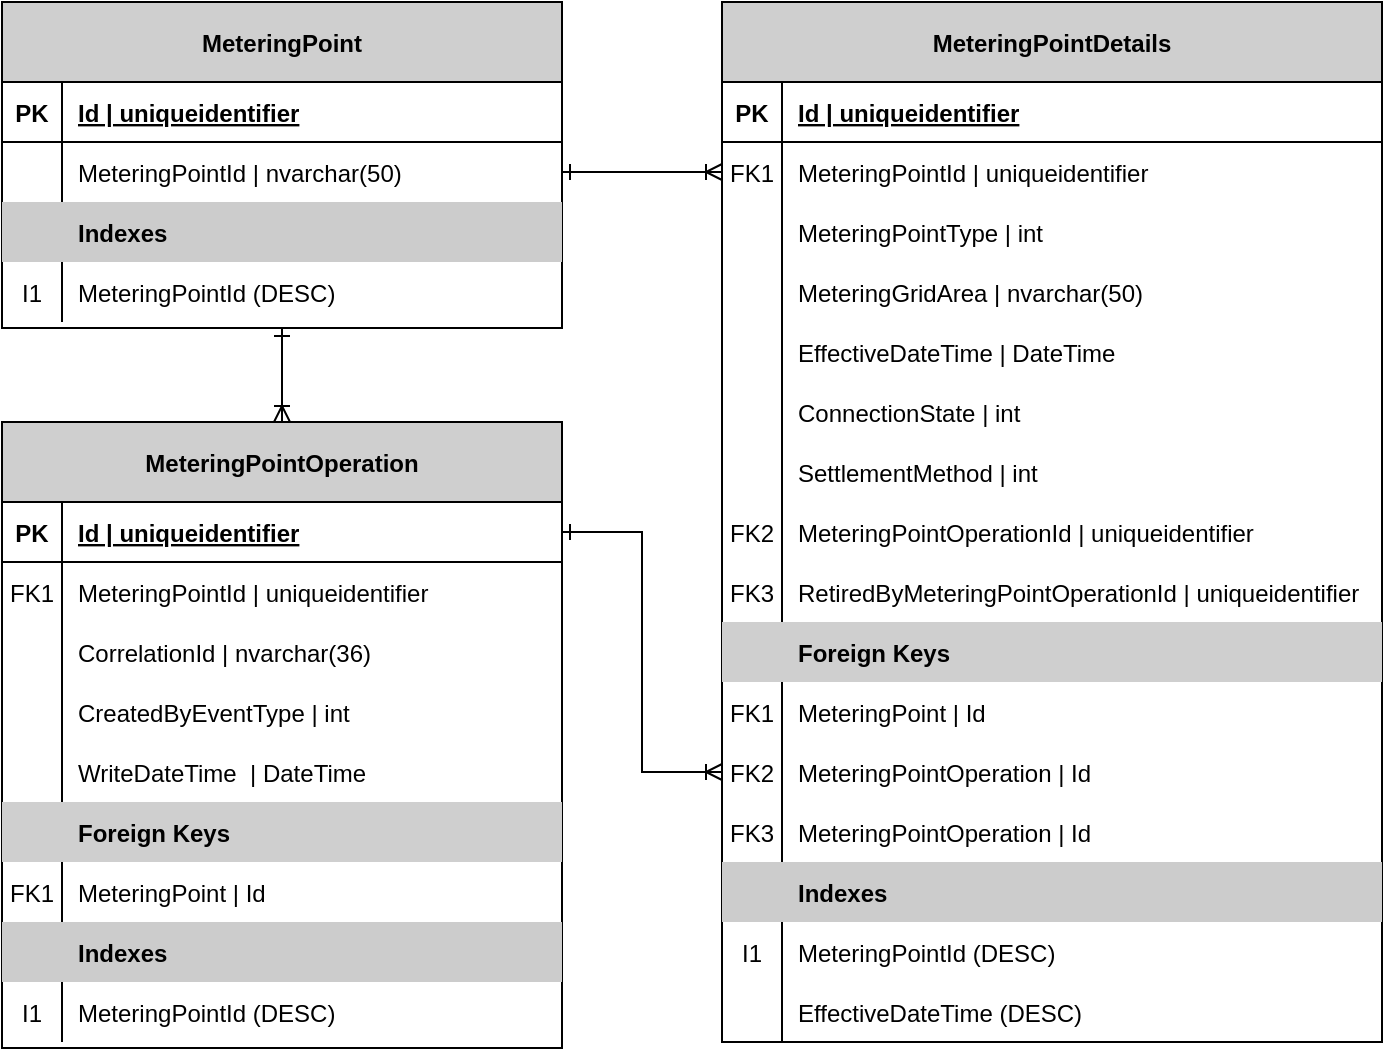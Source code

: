 <mxfile version="15.2.7" type="device"><diagram id="KgjGvlLKpoE9RAWv2FTJ" name="MeteringPoint"><mxGraphModel dx="1086" dy="806" grid="1" gridSize="10" guides="1" tooltips="1" connect="1" arrows="1" fold="1" page="1" pageScale="1" pageWidth="850" pageHeight="1100" math="0" shadow="0"><root><mxCell id="0"/><mxCell id="1" parent="0"/><mxCell id="qeSyD04smC5ktixIPaU--1" value="MeteringPoint" style="shape=table;startSize=40;container=1;collapsible=1;childLayout=tableLayout;fixedRows=1;rowLines=0;fontStyle=1;align=center;resizeLast=1;fillColor=#CFCFCF;" parent="1" vertex="1"><mxGeometry x="90" y="70" width="280" height="163" as="geometry"/></mxCell><mxCell id="qeSyD04smC5ktixIPaU--2" value="" style="shape=partialRectangle;collapsible=0;dropTarget=0;pointerEvents=0;fillColor=none;top=0;left=0;bottom=1;right=0;points=[[0,0.5],[1,0.5]];portConstraint=eastwest;" parent="qeSyD04smC5ktixIPaU--1" vertex="1"><mxGeometry y="40" width="280" height="30" as="geometry"/></mxCell><mxCell id="qeSyD04smC5ktixIPaU--3" value="PK" style="shape=partialRectangle;connectable=0;fillColor=none;top=0;left=0;bottom=0;right=0;fontStyle=1;overflow=hidden;" parent="qeSyD04smC5ktixIPaU--2" vertex="1"><mxGeometry width="30" height="30" as="geometry"/></mxCell><mxCell id="qeSyD04smC5ktixIPaU--4" value="Id | uniqueidentifier" style="shape=partialRectangle;connectable=0;fillColor=none;top=0;left=0;bottom=0;right=0;align=left;spacingLeft=6;fontStyle=5;overflow=hidden;" parent="qeSyD04smC5ktixIPaU--2" vertex="1"><mxGeometry x="30" width="250" height="30" as="geometry"/></mxCell><mxCell id="qeSyD04smC5ktixIPaU--5" value="" style="shape=partialRectangle;collapsible=0;dropTarget=0;pointerEvents=0;fillColor=none;top=0;left=0;bottom=0;right=0;points=[[0,0.5],[1,0.5]];portConstraint=eastwest;" parent="qeSyD04smC5ktixIPaU--1" vertex="1"><mxGeometry y="70" width="280" height="30" as="geometry"/></mxCell><mxCell id="qeSyD04smC5ktixIPaU--6" value="" style="shape=partialRectangle;connectable=0;fillColor=none;top=0;left=0;bottom=0;right=0;editable=1;overflow=hidden;" parent="qeSyD04smC5ktixIPaU--5" vertex="1"><mxGeometry width="30" height="30" as="geometry"/></mxCell><mxCell id="qeSyD04smC5ktixIPaU--7" value="MeteringPointId | nvarchar(50)" style="shape=partialRectangle;connectable=0;fillColor=none;top=0;left=0;bottom=0;right=0;align=left;spacingLeft=6;overflow=hidden;" parent="qeSyD04smC5ktixIPaU--5" vertex="1"><mxGeometry x="30" width="250" height="30" as="geometry"/></mxCell><mxCell id="qeSyD04smC5ktixIPaU--8" style="shape=partialRectangle;collapsible=0;dropTarget=0;pointerEvents=0;top=0;left=0;bottom=0;right=0;points=[[0,0.5],[1,0.5]];portConstraint=eastwest;strokeColor=#d6b656;fillColor=none;" parent="qeSyD04smC5ktixIPaU--1" vertex="1"><mxGeometry y="100" width="280" height="30" as="geometry"/></mxCell><mxCell id="qeSyD04smC5ktixIPaU--9" style="shape=partialRectangle;connectable=0;top=0;left=0;bottom=0;right=0;editable=1;overflow=hidden;fillColor=#CCCCCC;" parent="qeSyD04smC5ktixIPaU--8" vertex="1"><mxGeometry width="30" height="30" as="geometry"/></mxCell><mxCell id="qeSyD04smC5ktixIPaU--10" value="Indexes" style="shape=partialRectangle;connectable=0;top=0;left=0;bottom=0;right=0;align=left;spacingLeft=6;overflow=hidden;fillColor=#CCCCCC;fontStyle=1" parent="qeSyD04smC5ktixIPaU--8" vertex="1"><mxGeometry x="30" width="250" height="30" as="geometry"/></mxCell><mxCell id="qeSyD04smC5ktixIPaU--11" style="shape=partialRectangle;collapsible=0;dropTarget=0;pointerEvents=0;fillColor=none;top=0;left=0;bottom=0;right=0;points=[[0,0.5],[1,0.5]];portConstraint=eastwest;" parent="qeSyD04smC5ktixIPaU--1" vertex="1"><mxGeometry y="130" width="280" height="30" as="geometry"/></mxCell><mxCell id="qeSyD04smC5ktixIPaU--12" value="I1" style="shape=partialRectangle;connectable=0;fillColor=none;top=0;left=0;bottom=0;right=0;editable=1;overflow=hidden;" parent="qeSyD04smC5ktixIPaU--11" vertex="1"><mxGeometry width="30" height="30" as="geometry"/></mxCell><mxCell id="qeSyD04smC5ktixIPaU--13" value="MeteringPointId (DESC)" style="shape=partialRectangle;connectable=0;fillColor=none;top=0;left=0;bottom=0;right=0;align=left;spacingLeft=6;overflow=hidden;" parent="qeSyD04smC5ktixIPaU--11" vertex="1"><mxGeometry x="30" width="250" height="30" as="geometry"/></mxCell><mxCell id="qeSyD04smC5ktixIPaU--14" value="MeteringPointDetails" style="shape=table;startSize=40;container=1;collapsible=1;childLayout=tableLayout;fixedRows=1;rowLines=0;fontStyle=1;align=center;resizeLast=1;fillColor=#CFCFCF;" parent="1" vertex="1"><mxGeometry x="450" y="70" width="330" height="520" as="geometry"/></mxCell><mxCell id="qeSyD04smC5ktixIPaU--15" value="" style="shape=partialRectangle;collapsible=0;dropTarget=0;pointerEvents=0;fillColor=none;top=0;left=0;bottom=1;right=0;points=[[0,0.5],[1,0.5]];portConstraint=eastwest;" parent="qeSyD04smC5ktixIPaU--14" vertex="1"><mxGeometry y="40" width="330" height="30" as="geometry"/></mxCell><mxCell id="qeSyD04smC5ktixIPaU--16" value="PK" style="shape=partialRectangle;connectable=0;fillColor=none;top=0;left=0;bottom=0;right=0;fontStyle=1;overflow=hidden;" parent="qeSyD04smC5ktixIPaU--15" vertex="1"><mxGeometry width="30" height="30" as="geometry"/></mxCell><mxCell id="qeSyD04smC5ktixIPaU--17" value="Id | uniqueidentifier" style="shape=partialRectangle;connectable=0;fillColor=none;top=0;left=0;bottom=0;right=0;align=left;spacingLeft=6;fontStyle=5;overflow=hidden;" parent="qeSyD04smC5ktixIPaU--15" vertex="1"><mxGeometry x="30" width="300" height="30" as="geometry"/></mxCell><mxCell id="qeSyD04smC5ktixIPaU--18" value="" style="shape=partialRectangle;collapsible=0;dropTarget=0;pointerEvents=0;fillColor=none;top=0;left=0;bottom=0;right=0;points=[[0,0.5],[1,0.5]];portConstraint=eastwest;" parent="qeSyD04smC5ktixIPaU--14" vertex="1"><mxGeometry y="70" width="330" height="30" as="geometry"/></mxCell><mxCell id="qeSyD04smC5ktixIPaU--19" value="FK1" style="shape=partialRectangle;connectable=0;fillColor=none;top=0;left=0;bottom=0;right=0;editable=1;overflow=hidden;" parent="qeSyD04smC5ktixIPaU--18" vertex="1"><mxGeometry width="30" height="30" as="geometry"/></mxCell><mxCell id="qeSyD04smC5ktixIPaU--20" value="MeteringPointId | uniqueidentifier" style="shape=partialRectangle;connectable=0;fillColor=none;top=0;left=0;bottom=0;right=0;align=left;spacingLeft=6;overflow=hidden;" parent="qeSyD04smC5ktixIPaU--18" vertex="1"><mxGeometry x="30" width="300" height="30" as="geometry"/></mxCell><mxCell id="qeSyD04smC5ktixIPaU--21" value="" style="shape=partialRectangle;collapsible=0;dropTarget=0;pointerEvents=0;fillColor=none;top=0;left=0;bottom=0;right=0;points=[[0,0.5],[1,0.5]];portConstraint=eastwest;" parent="qeSyD04smC5ktixIPaU--14" vertex="1"><mxGeometry y="100" width="330" height="30" as="geometry"/></mxCell><mxCell id="qeSyD04smC5ktixIPaU--22" value="" style="shape=partialRectangle;connectable=0;fillColor=none;top=0;left=0;bottom=0;right=0;editable=1;overflow=hidden;" parent="qeSyD04smC5ktixIPaU--21" vertex="1"><mxGeometry width="30" height="30" as="geometry"/></mxCell><mxCell id="qeSyD04smC5ktixIPaU--23" value="MeteringPointType | int" style="shape=partialRectangle;connectable=0;fillColor=none;top=0;left=0;bottom=0;right=0;align=left;spacingLeft=6;overflow=hidden;" parent="qeSyD04smC5ktixIPaU--21" vertex="1"><mxGeometry x="30" width="300" height="30" as="geometry"/></mxCell><mxCell id="qeSyD04smC5ktixIPaU--24" value="" style="shape=partialRectangle;collapsible=0;dropTarget=0;pointerEvents=0;fillColor=none;top=0;left=0;bottom=0;right=0;points=[[0,0.5],[1,0.5]];portConstraint=eastwest;" parent="qeSyD04smC5ktixIPaU--14" vertex="1"><mxGeometry y="130" width="330" height="30" as="geometry"/></mxCell><mxCell id="qeSyD04smC5ktixIPaU--25" value="" style="shape=partialRectangle;connectable=0;fillColor=none;top=0;left=0;bottom=0;right=0;editable=1;overflow=hidden;" parent="qeSyD04smC5ktixIPaU--24" vertex="1"><mxGeometry width="30" height="30" as="geometry"/></mxCell><mxCell id="qeSyD04smC5ktixIPaU--26" value="MeteringGridArea | nvarchar(50)" style="shape=partialRectangle;connectable=0;fillColor=none;top=0;left=0;bottom=0;right=0;align=left;spacingLeft=6;overflow=hidden;" parent="qeSyD04smC5ktixIPaU--24" vertex="1"><mxGeometry x="30" width="300" height="30" as="geometry"/></mxCell><mxCell id="qeSyD04smC5ktixIPaU--27" style="shape=partialRectangle;collapsible=0;dropTarget=0;pointerEvents=0;fillColor=none;top=0;left=0;bottom=0;right=0;points=[[0,0.5],[1,0.5]];portConstraint=eastwest;" parent="qeSyD04smC5ktixIPaU--14" vertex="1"><mxGeometry y="160" width="330" height="30" as="geometry"/></mxCell><mxCell id="qeSyD04smC5ktixIPaU--28" style="shape=partialRectangle;connectable=0;fillColor=none;top=0;left=0;bottom=0;right=0;editable=1;overflow=hidden;" parent="qeSyD04smC5ktixIPaU--27" vertex="1"><mxGeometry width="30" height="30" as="geometry"/></mxCell><mxCell id="qeSyD04smC5ktixIPaU--29" value="EffectiveDateTime | DateTime" style="shape=partialRectangle;connectable=0;fillColor=none;top=0;left=0;bottom=0;right=0;align=left;spacingLeft=6;overflow=hidden;fontStyle=0" parent="qeSyD04smC5ktixIPaU--27" vertex="1"><mxGeometry x="30" width="300" height="30" as="geometry"/></mxCell><mxCell id="qeSyD04smC5ktixIPaU--30" style="shape=partialRectangle;collapsible=0;dropTarget=0;pointerEvents=0;fillColor=none;top=0;left=0;bottom=0;right=0;points=[[0,0.5],[1,0.5]];portConstraint=eastwest;" parent="qeSyD04smC5ktixIPaU--14" vertex="1"><mxGeometry y="190" width="330" height="30" as="geometry"/></mxCell><mxCell id="qeSyD04smC5ktixIPaU--31" style="shape=partialRectangle;connectable=0;fillColor=none;top=0;left=0;bottom=0;right=0;editable=1;overflow=hidden;" parent="qeSyD04smC5ktixIPaU--30" vertex="1"><mxGeometry width="30" height="30" as="geometry"/></mxCell><mxCell id="qeSyD04smC5ktixIPaU--32" value="ConnectionState | int" style="shape=partialRectangle;connectable=0;fillColor=none;top=0;left=0;bottom=0;right=0;align=left;spacingLeft=6;overflow=hidden;" parent="qeSyD04smC5ktixIPaU--30" vertex="1"><mxGeometry x="30" width="300" height="30" as="geometry"/></mxCell><mxCell id="qeSyD04smC5ktixIPaU--33" style="shape=partialRectangle;collapsible=0;dropTarget=0;pointerEvents=0;fillColor=none;top=0;left=0;bottom=0;right=0;points=[[0,0.5],[1,0.5]];portConstraint=eastwest;" parent="qeSyD04smC5ktixIPaU--14" vertex="1"><mxGeometry y="220" width="330" height="30" as="geometry"/></mxCell><mxCell id="qeSyD04smC5ktixIPaU--34" style="shape=partialRectangle;connectable=0;fillColor=none;top=0;left=0;bottom=0;right=0;editable=1;overflow=hidden;" parent="qeSyD04smC5ktixIPaU--33" vertex="1"><mxGeometry width="30" height="30" as="geometry"/></mxCell><mxCell id="qeSyD04smC5ktixIPaU--35" value="SettlementMethod | int" style="shape=partialRectangle;connectable=0;fillColor=none;top=0;left=0;bottom=0;right=0;align=left;spacingLeft=6;overflow=hidden;" parent="qeSyD04smC5ktixIPaU--33" vertex="1"><mxGeometry x="30" width="300" height="30" as="geometry"/></mxCell><mxCell id="qeSyD04smC5ktixIPaU--78" style="shape=partialRectangle;collapsible=0;dropTarget=0;pointerEvents=0;fillColor=none;top=0;left=0;bottom=0;right=0;points=[[0,0.5],[1,0.5]];portConstraint=eastwest;" parent="qeSyD04smC5ktixIPaU--14" vertex="1"><mxGeometry y="250" width="330" height="30" as="geometry"/></mxCell><mxCell id="qeSyD04smC5ktixIPaU--79" value="FK2" style="shape=partialRectangle;connectable=0;fillColor=none;top=0;left=0;bottom=0;right=0;editable=1;overflow=hidden;" parent="qeSyD04smC5ktixIPaU--78" vertex="1"><mxGeometry width="30" height="30" as="geometry"/></mxCell><mxCell id="qeSyD04smC5ktixIPaU--80" value="MeteringPointOperationId | uniqueidentifier" style="shape=partialRectangle;connectable=0;fillColor=none;top=0;left=0;bottom=0;right=0;align=left;spacingLeft=6;overflow=hidden;" parent="qeSyD04smC5ktixIPaU--78" vertex="1"><mxGeometry x="30" width="300" height="30" as="geometry"/></mxCell><mxCell id="qeSyD04smC5ktixIPaU--36" style="shape=partialRectangle;collapsible=0;dropTarget=0;pointerEvents=0;fillColor=none;top=0;left=0;bottom=0;right=0;points=[[0,0.5],[1,0.5]];portConstraint=eastwest;" parent="qeSyD04smC5ktixIPaU--14" vertex="1"><mxGeometry y="280" width="330" height="30" as="geometry"/></mxCell><mxCell id="qeSyD04smC5ktixIPaU--37" value="FK3" style="shape=partialRectangle;connectable=0;fillColor=none;top=0;left=0;bottom=0;right=0;editable=1;overflow=hidden;" parent="qeSyD04smC5ktixIPaU--36" vertex="1"><mxGeometry width="30" height="30" as="geometry"/></mxCell><mxCell id="qeSyD04smC5ktixIPaU--38" value="RetiredByMeteringPointOperationId | uniqueidentifier" style="shape=partialRectangle;connectable=0;fillColor=none;top=0;left=0;bottom=0;right=0;align=left;spacingLeft=6;overflow=hidden;" parent="qeSyD04smC5ktixIPaU--36" vertex="1"><mxGeometry x="30" width="300" height="30" as="geometry"/></mxCell><mxCell id="qeSyD04smC5ktixIPaU--75" style="shape=partialRectangle;collapsible=0;dropTarget=0;pointerEvents=0;top=0;left=0;bottom=0;right=0;points=[[0,0.5],[1,0.5]];portConstraint=eastwest;strokeColor=#666666;fontColor=#333333;fillColor=#CFCFCF;" parent="qeSyD04smC5ktixIPaU--14" vertex="1"><mxGeometry y="310" width="330" height="30" as="geometry"/></mxCell><mxCell id="qeSyD04smC5ktixIPaU--76" style="shape=partialRectangle;connectable=0;fillColor=none;top=0;left=0;bottom=0;right=0;editable=1;overflow=hidden;" parent="qeSyD04smC5ktixIPaU--75" vertex="1"><mxGeometry width="30" height="30" as="geometry"/></mxCell><mxCell id="qeSyD04smC5ktixIPaU--77" value="Foreign Keys" style="shape=partialRectangle;connectable=0;fillColor=none;top=0;left=0;bottom=0;right=0;align=left;spacingLeft=6;overflow=hidden;fontStyle=1" parent="qeSyD04smC5ktixIPaU--75" vertex="1"><mxGeometry x="30" width="300" height="30" as="geometry"/></mxCell><mxCell id="qeSyD04smC5ktixIPaU--81" style="shape=partialRectangle;collapsible=0;dropTarget=0;pointerEvents=0;fillColor=none;top=0;left=0;bottom=0;right=0;points=[[0,0.5],[1,0.5]];portConstraint=eastwest;" parent="qeSyD04smC5ktixIPaU--14" vertex="1"><mxGeometry y="340" width="330" height="30" as="geometry"/></mxCell><mxCell id="qeSyD04smC5ktixIPaU--82" value="FK1" style="shape=partialRectangle;connectable=0;fillColor=none;top=0;left=0;bottom=0;right=0;editable=1;overflow=hidden;" parent="qeSyD04smC5ktixIPaU--81" vertex="1"><mxGeometry width="30" height="30" as="geometry"/></mxCell><mxCell id="qeSyD04smC5ktixIPaU--83" value="MeteringPoint | Id" style="shape=partialRectangle;connectable=0;fillColor=none;top=0;left=0;bottom=0;right=0;align=left;spacingLeft=6;overflow=hidden;" parent="qeSyD04smC5ktixIPaU--81" vertex="1"><mxGeometry x="30" width="300" height="30" as="geometry"/></mxCell><mxCell id="qeSyD04smC5ktixIPaU--84" style="shape=partialRectangle;collapsible=0;dropTarget=0;pointerEvents=0;fillColor=none;top=0;left=0;bottom=0;right=0;points=[[0,0.5],[1,0.5]];portConstraint=eastwest;" parent="qeSyD04smC5ktixIPaU--14" vertex="1"><mxGeometry y="370" width="330" height="30" as="geometry"/></mxCell><mxCell id="qeSyD04smC5ktixIPaU--85" value="FK2" style="shape=partialRectangle;connectable=0;fillColor=none;top=0;left=0;bottom=0;right=0;editable=1;overflow=hidden;" parent="qeSyD04smC5ktixIPaU--84" vertex="1"><mxGeometry width="30" height="30" as="geometry"/></mxCell><mxCell id="qeSyD04smC5ktixIPaU--86" value="MeteringPointOperation | Id" style="shape=partialRectangle;connectable=0;fillColor=none;top=0;left=0;bottom=0;right=0;align=left;spacingLeft=6;overflow=hidden;" parent="qeSyD04smC5ktixIPaU--84" vertex="1"><mxGeometry x="30" width="300" height="30" as="geometry"/></mxCell><mxCell id="qeSyD04smC5ktixIPaU--87" style="shape=partialRectangle;collapsible=0;dropTarget=0;pointerEvents=0;fillColor=none;top=0;left=0;bottom=0;right=0;points=[[0,0.5],[1,0.5]];portConstraint=eastwest;" parent="qeSyD04smC5ktixIPaU--14" vertex="1"><mxGeometry y="400" width="330" height="30" as="geometry"/></mxCell><mxCell id="qeSyD04smC5ktixIPaU--88" value="FK3" style="shape=partialRectangle;connectable=0;fillColor=none;top=0;left=0;bottom=0;right=0;editable=1;overflow=hidden;" parent="qeSyD04smC5ktixIPaU--87" vertex="1"><mxGeometry width="30" height="30" as="geometry"/></mxCell><mxCell id="qeSyD04smC5ktixIPaU--89" value="MeteringPointOperation | Id" style="shape=partialRectangle;connectable=0;fillColor=none;top=0;left=0;bottom=0;right=0;align=left;spacingLeft=6;overflow=hidden;" parent="qeSyD04smC5ktixIPaU--87" vertex="1"><mxGeometry x="30" width="300" height="30" as="geometry"/></mxCell><mxCell id="qeSyD04smC5ktixIPaU--39" style="shape=partialRectangle;collapsible=0;dropTarget=0;pointerEvents=0;top=0;left=0;bottom=0;right=0;points=[[0,0.5],[1,0.5]];portConstraint=eastwest;strokeColor=#d6b656;fillColor=none;" parent="qeSyD04smC5ktixIPaU--14" vertex="1"><mxGeometry y="430" width="330" height="30" as="geometry"/></mxCell><mxCell id="qeSyD04smC5ktixIPaU--40" style="shape=partialRectangle;connectable=0;top=0;left=0;bottom=0;right=0;editable=1;overflow=hidden;fillColor=#CCCCCC;" parent="qeSyD04smC5ktixIPaU--39" vertex="1"><mxGeometry width="30" height="30" as="geometry"/></mxCell><mxCell id="qeSyD04smC5ktixIPaU--41" value="Indexes" style="shape=partialRectangle;connectable=0;top=0;left=0;bottom=0;right=0;align=left;spacingLeft=6;overflow=hidden;fillColor=#CCCCCC;fontStyle=1" parent="qeSyD04smC5ktixIPaU--39" vertex="1"><mxGeometry x="30" width="300" height="30" as="geometry"/></mxCell><mxCell id="qeSyD04smC5ktixIPaU--42" style="shape=partialRectangle;collapsible=0;dropTarget=0;pointerEvents=0;fillColor=none;top=0;left=0;bottom=0;right=0;points=[[0,0.5],[1,0.5]];portConstraint=eastwest;" parent="qeSyD04smC5ktixIPaU--14" vertex="1"><mxGeometry y="460" width="330" height="30" as="geometry"/></mxCell><mxCell id="qeSyD04smC5ktixIPaU--43" value="I1" style="shape=partialRectangle;connectable=0;fillColor=none;top=0;left=0;bottom=0;right=0;editable=1;overflow=hidden;" parent="qeSyD04smC5ktixIPaU--42" vertex="1"><mxGeometry width="30" height="30" as="geometry"/></mxCell><mxCell id="qeSyD04smC5ktixIPaU--44" value="MeteringPointId (DESC)" style="shape=partialRectangle;connectable=0;fillColor=none;top=0;left=0;bottom=0;right=0;align=left;spacingLeft=6;overflow=hidden;" parent="qeSyD04smC5ktixIPaU--42" vertex="1"><mxGeometry x="30" width="300" height="30" as="geometry"/></mxCell><mxCell id="qeSyD04smC5ktixIPaU--45" style="shape=partialRectangle;collapsible=0;dropTarget=0;pointerEvents=0;fillColor=none;top=0;left=0;bottom=0;right=0;points=[[0,0.5],[1,0.5]];portConstraint=eastwest;" parent="qeSyD04smC5ktixIPaU--14" vertex="1"><mxGeometry y="490" width="330" height="30" as="geometry"/></mxCell><mxCell id="qeSyD04smC5ktixIPaU--46" value="" style="shape=partialRectangle;connectable=0;fillColor=none;top=0;left=0;bottom=0;right=0;editable=1;overflow=hidden;" parent="qeSyD04smC5ktixIPaU--45" vertex="1"><mxGeometry width="30" height="30" as="geometry"/></mxCell><mxCell id="qeSyD04smC5ktixIPaU--47" value="EffectiveDateTime (DESC)" style="shape=partialRectangle;connectable=0;fillColor=none;top=0;left=0;bottom=0;right=0;align=left;spacingLeft=6;overflow=hidden;" parent="qeSyD04smC5ktixIPaU--45" vertex="1"><mxGeometry x="30" width="300" height="30" as="geometry"/></mxCell><mxCell id="qeSyD04smC5ktixIPaU--48" style="edgeStyle=orthogonalEdgeStyle;rounded=0;orthogonalLoop=1;jettySize=auto;html=1;entryX=1;entryY=0.5;entryDx=0;entryDy=0;fontColor=#000000;startArrow=ERoneToMany;startFill=0;endArrow=ERone;endFill=0;exitX=0;exitY=0.5;exitDx=0;exitDy=0;" parent="1" source="qeSyD04smC5ktixIPaU--18" target="qeSyD04smC5ktixIPaU--5" edge="1"><mxGeometry relative="1" as="geometry"><mxPoint x="310" y="323" as="sourcePoint"/><mxPoint x="101.12" y="91.573" as="targetPoint"/></mxGeometry></mxCell><mxCell id="qeSyD04smC5ktixIPaU--91" value="" style="edgeStyle=orthogonalEdgeStyle;rounded=0;orthogonalLoop=1;jettySize=auto;html=1;startArrow=ERone;startFill=0;endArrow=ERoneToMany;endFill=0;exitX=1;exitY=0.5;exitDx=0;exitDy=0;" parent="1" source="qeSyD04smC5ktixIPaU--51" target="qeSyD04smC5ktixIPaU--84" edge="1"><mxGeometry relative="1" as="geometry"/></mxCell><mxCell id="qeSyD04smC5ktixIPaU--50" value="MeteringPointOperation" style="shape=table;startSize=40;container=1;collapsible=1;childLayout=tableLayout;fixedRows=1;rowLines=0;fontStyle=1;align=center;resizeLast=1;fillColor=#CFCFCF;" parent="1" vertex="1"><mxGeometry x="90" y="280" width="280" height="313" as="geometry"/></mxCell><mxCell id="qeSyD04smC5ktixIPaU--51" value="" style="shape=partialRectangle;collapsible=0;dropTarget=0;pointerEvents=0;fillColor=none;top=0;left=0;bottom=1;right=0;points=[[0,0.5],[1,0.5]];portConstraint=eastwest;" parent="qeSyD04smC5ktixIPaU--50" vertex="1"><mxGeometry y="40" width="280" height="30" as="geometry"/></mxCell><mxCell id="qeSyD04smC5ktixIPaU--52" value="PK" style="shape=partialRectangle;connectable=0;fillColor=none;top=0;left=0;bottom=0;right=0;fontStyle=1;overflow=hidden;" parent="qeSyD04smC5ktixIPaU--51" vertex="1"><mxGeometry width="30" height="30" as="geometry"/></mxCell><mxCell id="qeSyD04smC5ktixIPaU--53" value="Id | uniqueidentifier" style="shape=partialRectangle;connectable=0;fillColor=none;top=0;left=0;bottom=0;right=0;align=left;spacingLeft=6;fontStyle=5;overflow=hidden;" parent="qeSyD04smC5ktixIPaU--51" vertex="1"><mxGeometry x="30" width="250" height="30" as="geometry"/></mxCell><mxCell id="qeSyD04smC5ktixIPaU--54" value="" style="shape=partialRectangle;collapsible=0;dropTarget=0;pointerEvents=0;fillColor=none;top=0;left=0;bottom=0;right=0;points=[[0,0.5],[1,0.5]];portConstraint=eastwest;" parent="qeSyD04smC5ktixIPaU--50" vertex="1"><mxGeometry y="70" width="280" height="30" as="geometry"/></mxCell><mxCell id="qeSyD04smC5ktixIPaU--55" value="FK1" style="shape=partialRectangle;connectable=0;fillColor=none;top=0;left=0;bottom=0;right=0;editable=1;overflow=hidden;" parent="qeSyD04smC5ktixIPaU--54" vertex="1"><mxGeometry width="30" height="30" as="geometry"/></mxCell><mxCell id="qeSyD04smC5ktixIPaU--56" value="MeteringPointId | uniqueidentifier" style="shape=partialRectangle;connectable=0;fillColor=none;top=0;left=0;bottom=0;right=0;align=left;spacingLeft=6;overflow=hidden;" parent="qeSyD04smC5ktixIPaU--54" vertex="1"><mxGeometry x="30" width="250" height="30" as="geometry"/></mxCell><mxCell id="4A1IeisDw_ZKmbeyhMvZ-4" value="" style="shape=partialRectangle;collapsible=0;dropTarget=0;pointerEvents=0;fillColor=none;top=0;left=0;bottom=0;right=0;points=[[0,0.5],[1,0.5]];portConstraint=eastwest;" parent="qeSyD04smC5ktixIPaU--50" vertex="1"><mxGeometry y="100" width="280" height="30" as="geometry"/></mxCell><mxCell id="4A1IeisDw_ZKmbeyhMvZ-5" value="" style="shape=partialRectangle;connectable=0;fillColor=none;top=0;left=0;bottom=0;right=0;editable=1;overflow=hidden;" parent="4A1IeisDw_ZKmbeyhMvZ-4" vertex="1"><mxGeometry width="30" height="30" as="geometry"/></mxCell><mxCell id="4A1IeisDw_ZKmbeyhMvZ-6" value="CorrelationId | nvarchar(36)" style="shape=partialRectangle;connectable=0;fillColor=none;top=0;left=0;bottom=0;right=0;align=left;spacingLeft=6;overflow=hidden;" parent="4A1IeisDw_ZKmbeyhMvZ-4" vertex="1"><mxGeometry x="30" width="250" height="30" as="geometry"/></mxCell><mxCell id="qeSyD04smC5ktixIPaU--57" value="" style="shape=partialRectangle;collapsible=0;dropTarget=0;pointerEvents=0;fillColor=none;top=0;left=0;bottom=0;right=0;points=[[0,0.5],[1,0.5]];portConstraint=eastwest;" parent="qeSyD04smC5ktixIPaU--50" vertex="1"><mxGeometry y="130" width="280" height="30" as="geometry"/></mxCell><mxCell id="qeSyD04smC5ktixIPaU--58" value="" style="shape=partialRectangle;connectable=0;fillColor=none;top=0;left=0;bottom=0;right=0;editable=1;overflow=hidden;" parent="qeSyD04smC5ktixIPaU--57" vertex="1"><mxGeometry width="30" height="30" as="geometry"/></mxCell><mxCell id="qeSyD04smC5ktixIPaU--59" value="CreatedByEventType | int" style="shape=partialRectangle;connectable=0;fillColor=none;top=0;left=0;bottom=0;right=0;align=left;spacingLeft=6;overflow=hidden;" parent="qeSyD04smC5ktixIPaU--57" vertex="1"><mxGeometry x="30" width="250" height="30" as="geometry"/></mxCell><mxCell id="qeSyD04smC5ktixIPaU--60" value="" style="shape=partialRectangle;collapsible=0;dropTarget=0;pointerEvents=0;fillColor=none;top=0;left=0;bottom=0;right=0;points=[[0,0.5],[1,0.5]];portConstraint=eastwest;" parent="qeSyD04smC5ktixIPaU--50" vertex="1"><mxGeometry y="160" width="280" height="30" as="geometry"/></mxCell><mxCell id="qeSyD04smC5ktixIPaU--61" value="" style="shape=partialRectangle;connectable=0;fillColor=none;top=0;left=0;bottom=0;right=0;editable=1;overflow=hidden;" parent="qeSyD04smC5ktixIPaU--60" vertex="1"><mxGeometry width="30" height="30" as="geometry"/></mxCell><mxCell id="qeSyD04smC5ktixIPaU--62" value="WriteDateTime  | DateTime" style="shape=partialRectangle;connectable=0;fillColor=none;top=0;left=0;bottom=0;right=0;align=left;spacingLeft=6;overflow=hidden;" parent="qeSyD04smC5ktixIPaU--60" vertex="1"><mxGeometry x="30" width="250" height="30" as="geometry"/></mxCell><mxCell id="qeSyD04smC5ktixIPaU--63" value="" style="shape=partialRectangle;collapsible=0;dropTarget=0;pointerEvents=0;fillColor=none;top=0;left=0;bottom=0;right=0;points=[[0,0.5],[1,0.5]];portConstraint=eastwest;" parent="qeSyD04smC5ktixIPaU--50" vertex="1"><mxGeometry y="190" width="280" height="30" as="geometry"/></mxCell><mxCell id="qeSyD04smC5ktixIPaU--64" value="" style="shape=partialRectangle;connectable=0;top=0;left=0;bottom=0;right=0;editable=1;overflow=hidden;fillColor=#CFCFCF;" parent="qeSyD04smC5ktixIPaU--63" vertex="1"><mxGeometry width="30" height="30" as="geometry"/></mxCell><mxCell id="qeSyD04smC5ktixIPaU--65" value="Foreign Keys" style="shape=partialRectangle;connectable=0;top=0;left=0;bottom=0;right=0;align=left;spacingLeft=6;overflow=hidden;fillColor=#CFCFCF;fontStyle=1" parent="qeSyD04smC5ktixIPaU--63" vertex="1"><mxGeometry x="30" width="250" height="30" as="geometry"/></mxCell><mxCell id="qeSyD04smC5ktixIPaU--66" value="" style="shape=partialRectangle;collapsible=0;dropTarget=0;pointerEvents=0;fillColor=none;top=0;left=0;bottom=0;right=0;points=[[0,0.5],[1,0.5]];portConstraint=eastwest;" parent="qeSyD04smC5ktixIPaU--50" vertex="1"><mxGeometry y="220" width="280" height="30" as="geometry"/></mxCell><mxCell id="qeSyD04smC5ktixIPaU--67" value="FK1" style="shape=partialRectangle;connectable=0;fillColor=none;top=0;left=0;bottom=0;right=0;editable=1;overflow=hidden;" parent="qeSyD04smC5ktixIPaU--66" vertex="1"><mxGeometry width="30" height="30" as="geometry"/></mxCell><mxCell id="qeSyD04smC5ktixIPaU--68" value="MeteringPoint | Id" style="shape=partialRectangle;connectable=0;fillColor=none;top=0;left=0;bottom=0;right=0;align=left;spacingLeft=6;overflow=hidden;" parent="qeSyD04smC5ktixIPaU--66" vertex="1"><mxGeometry x="30" width="250" height="30" as="geometry"/></mxCell><mxCell id="qeSyD04smC5ktixIPaU--69" style="shape=partialRectangle;collapsible=0;dropTarget=0;pointerEvents=0;top=0;left=0;bottom=0;right=0;points=[[0,0.5],[1,0.5]];portConstraint=eastwest;strokeColor=#d6b656;fillColor=none;" parent="qeSyD04smC5ktixIPaU--50" vertex="1"><mxGeometry y="250" width="280" height="30" as="geometry"/></mxCell><mxCell id="qeSyD04smC5ktixIPaU--70" style="shape=partialRectangle;connectable=0;top=0;left=0;bottom=0;right=0;editable=1;overflow=hidden;fillColor=#CCCCCC;" parent="qeSyD04smC5ktixIPaU--69" vertex="1"><mxGeometry width="30" height="30" as="geometry"/></mxCell><mxCell id="qeSyD04smC5ktixIPaU--71" value="Indexes" style="shape=partialRectangle;connectable=0;top=0;left=0;bottom=0;right=0;align=left;spacingLeft=6;overflow=hidden;fillColor=#CCCCCC;fontStyle=1" parent="qeSyD04smC5ktixIPaU--69" vertex="1"><mxGeometry x="30" width="250" height="30" as="geometry"/></mxCell><mxCell id="qeSyD04smC5ktixIPaU--72" style="shape=partialRectangle;collapsible=0;dropTarget=0;pointerEvents=0;fillColor=none;top=0;left=0;bottom=0;right=0;points=[[0,0.5],[1,0.5]];portConstraint=eastwest;" parent="qeSyD04smC5ktixIPaU--50" vertex="1"><mxGeometry y="280" width="280" height="30" as="geometry"/></mxCell><mxCell id="qeSyD04smC5ktixIPaU--73" value="I1" style="shape=partialRectangle;connectable=0;fillColor=none;top=0;left=0;bottom=0;right=0;editable=1;overflow=hidden;" parent="qeSyD04smC5ktixIPaU--72" vertex="1"><mxGeometry width="30" height="30" as="geometry"/></mxCell><mxCell id="qeSyD04smC5ktixIPaU--74" value="MeteringPointId (DESC)" style="shape=partialRectangle;connectable=0;fillColor=none;top=0;left=0;bottom=0;right=0;align=left;spacingLeft=6;overflow=hidden;" parent="qeSyD04smC5ktixIPaU--72" vertex="1"><mxGeometry x="30" width="250" height="30" as="geometry"/></mxCell><mxCell id="qeSyD04smC5ktixIPaU--90" style="edgeStyle=orthogonalEdgeStyle;rounded=0;orthogonalLoop=1;jettySize=auto;html=1;fontColor=#000000;startArrow=ERoneToMany;startFill=0;endArrow=ERone;endFill=0;exitX=0.5;exitY=0;exitDx=0;exitDy=0;" parent="1" source="qeSyD04smC5ktixIPaU--50" edge="1"><mxGeometry relative="1" as="geometry"><mxPoint x="460" y="165" as="sourcePoint"/><mxPoint x="230" y="233" as="targetPoint"/></mxGeometry></mxCell></root></mxGraphModel></diagram></mxfile>